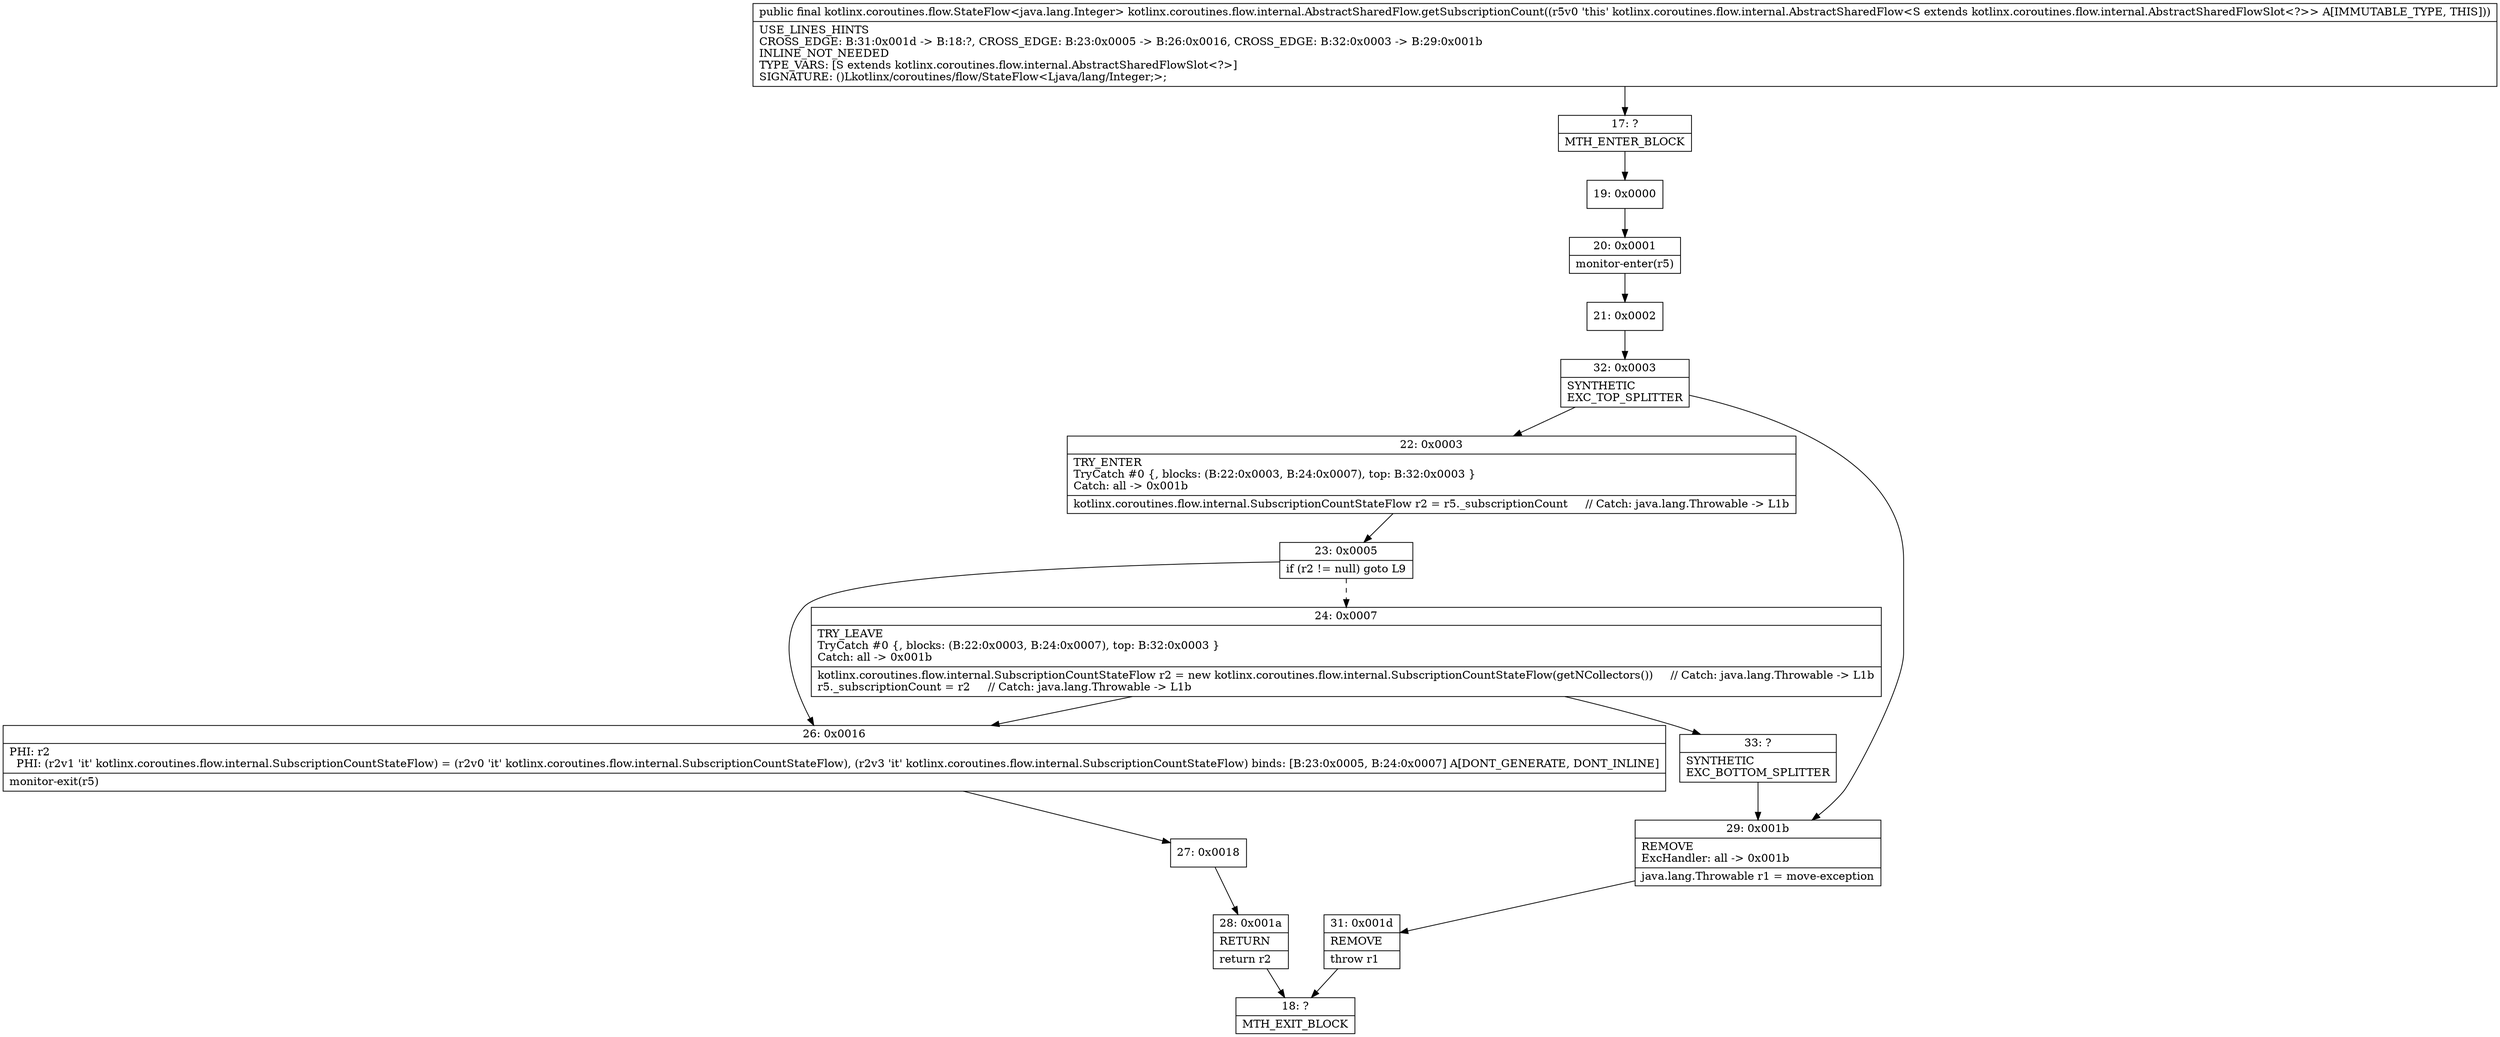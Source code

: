 digraph "CFG forkotlinx.coroutines.flow.internal.AbstractSharedFlow.getSubscriptionCount()Lkotlinx\/coroutines\/flow\/StateFlow;" {
Node_17 [shape=record,label="{17\:\ ?|MTH_ENTER_BLOCK\l}"];
Node_19 [shape=record,label="{19\:\ 0x0000}"];
Node_20 [shape=record,label="{20\:\ 0x0001|monitor\-enter(r5)\l}"];
Node_21 [shape=record,label="{21\:\ 0x0002}"];
Node_32 [shape=record,label="{32\:\ 0x0003|SYNTHETIC\lEXC_TOP_SPLITTER\l}"];
Node_22 [shape=record,label="{22\:\ 0x0003|TRY_ENTER\lTryCatch #0 \{, blocks: (B:22:0x0003, B:24:0x0007), top: B:32:0x0003 \}\lCatch: all \-\> 0x001b\l|kotlinx.coroutines.flow.internal.SubscriptionCountStateFlow r2 = r5._subscriptionCount     \/\/ Catch: java.lang.Throwable \-\> L1b\l}"];
Node_23 [shape=record,label="{23\:\ 0x0005|if (r2 != null) goto L9\l}"];
Node_24 [shape=record,label="{24\:\ 0x0007|TRY_LEAVE\lTryCatch #0 \{, blocks: (B:22:0x0003, B:24:0x0007), top: B:32:0x0003 \}\lCatch: all \-\> 0x001b\l|kotlinx.coroutines.flow.internal.SubscriptionCountStateFlow r2 = new kotlinx.coroutines.flow.internal.SubscriptionCountStateFlow(getNCollectors())     \/\/ Catch: java.lang.Throwable \-\> L1b\lr5._subscriptionCount = r2     \/\/ Catch: java.lang.Throwable \-\> L1b\l}"];
Node_33 [shape=record,label="{33\:\ ?|SYNTHETIC\lEXC_BOTTOM_SPLITTER\l}"];
Node_26 [shape=record,label="{26\:\ 0x0016|PHI: r2 \l  PHI: (r2v1 'it' kotlinx.coroutines.flow.internal.SubscriptionCountStateFlow) = (r2v0 'it' kotlinx.coroutines.flow.internal.SubscriptionCountStateFlow), (r2v3 'it' kotlinx.coroutines.flow.internal.SubscriptionCountStateFlow) binds: [B:23:0x0005, B:24:0x0007] A[DONT_GENERATE, DONT_INLINE]\l|monitor\-exit(r5)\l}"];
Node_27 [shape=record,label="{27\:\ 0x0018}"];
Node_28 [shape=record,label="{28\:\ 0x001a|RETURN\l|return r2\l}"];
Node_18 [shape=record,label="{18\:\ ?|MTH_EXIT_BLOCK\l}"];
Node_29 [shape=record,label="{29\:\ 0x001b|REMOVE\lExcHandler: all \-\> 0x001b\l|java.lang.Throwable r1 = move\-exception\l}"];
Node_31 [shape=record,label="{31\:\ 0x001d|REMOVE\l|throw r1\l}"];
MethodNode[shape=record,label="{public final kotlinx.coroutines.flow.StateFlow\<java.lang.Integer\> kotlinx.coroutines.flow.internal.AbstractSharedFlow.getSubscriptionCount((r5v0 'this' kotlinx.coroutines.flow.internal.AbstractSharedFlow\<S extends kotlinx.coroutines.flow.internal.AbstractSharedFlowSlot\<?\>\> A[IMMUTABLE_TYPE, THIS]))  | USE_LINES_HINTS\lCROSS_EDGE: B:31:0x001d \-\> B:18:?, CROSS_EDGE: B:23:0x0005 \-\> B:26:0x0016, CROSS_EDGE: B:32:0x0003 \-\> B:29:0x001b\lINLINE_NOT_NEEDED\lTYPE_VARS: [S extends kotlinx.coroutines.flow.internal.AbstractSharedFlowSlot\<?\>]\lSIGNATURE: ()Lkotlinx\/coroutines\/flow\/StateFlow\<Ljava\/lang\/Integer;\>;\l}"];
MethodNode -> Node_17;Node_17 -> Node_19;
Node_19 -> Node_20;
Node_20 -> Node_21;
Node_21 -> Node_32;
Node_32 -> Node_22;
Node_32 -> Node_29;
Node_22 -> Node_23;
Node_23 -> Node_24[style=dashed];
Node_23 -> Node_26;
Node_24 -> Node_26;
Node_24 -> Node_33;
Node_33 -> Node_29;
Node_26 -> Node_27;
Node_27 -> Node_28;
Node_28 -> Node_18;
Node_29 -> Node_31;
Node_31 -> Node_18;
}


